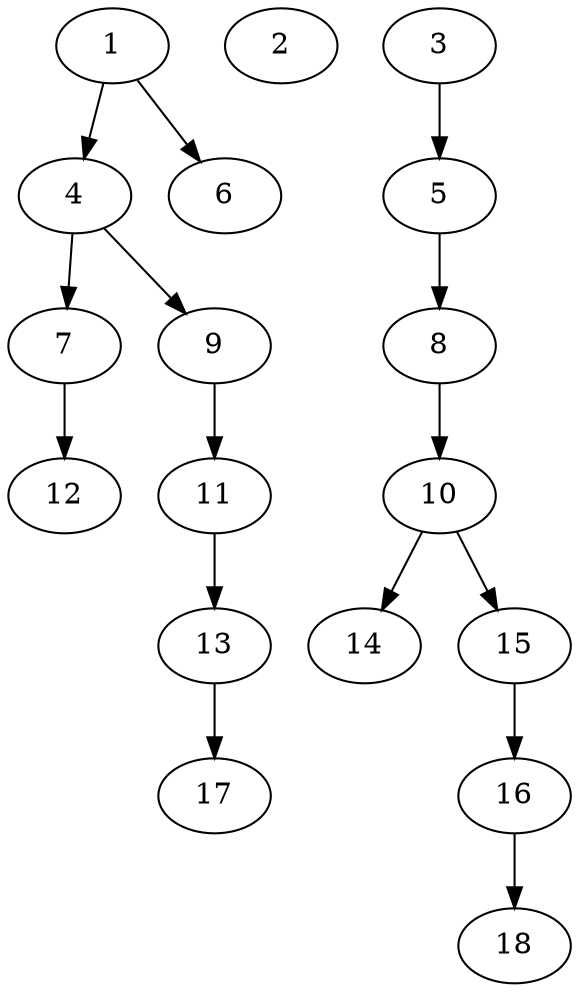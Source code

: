 // DAG (tier=1-easy, mode=compute, n=18, ccr=0.257, fat=0.459, density=0.327, regular=0.771, jump=0.049, mindata=262144, maxdata=2097152)
// DAG automatically generated by daggen at Sun Aug 24 16:33:32 2025
// /home/ermia/Project/Environments/daggen/bin/daggen --dot --ccr 0.257 --fat 0.459 --regular 0.771 --density 0.327 --jump 0.049 --mindata 262144 --maxdata 2097152 -n 18 
digraph G {
  1 [size="137004851489619", alpha="0.20", expect_size="68502425744809"]
  1 -> 4 [size ="16867175432192"]
  1 -> 6 [size ="16867175432192"]
  2 [size="3815605540826906624", alpha="0.10", expect_size="1907802770413453312"]
  3 [size="127162278021948", alpha="0.16", expect_size="63581139010974"]
  3 -> 5 [size ="2593220722688"]
  4 [size="9831047737680628", alpha="0.18", expect_size="4915523868840314"]
  4 -> 7 [size ="7698762432512"]
  4 -> 9 [size ="7698762432512"]
  5 [size="221343005263658", alpha="0.19", expect_size="110671502631829"]
  5 -> 8 [size ="5517363642368"]
  6 [size="99559876645706", alpha="0.16", expect_size="49779938322853"]
  7 [size="36254810949741200", alpha="0.16", expect_size="18127405474870600"]
  7 -> 12 [size ="28400471244800"]
  8 [size="333169990138068992", alpha="0.18", expect_size="166584995069034496"]
  8 -> 10 [size ="3844742316032"]
  9 [size="21801387744746104", alpha="0.04", expect_size="10900693872373052"]
  9 -> 11 [size ="11074648670208"]
  10 [size="1092662200045226", alpha="0.02", expect_size="546331100022613"]
  10 -> 14 [size ="30730792992768"]
  10 -> 15 [size ="30730792992768"]
  11 [size="162657582201388", alpha="0.12", expect_size="81328791100694"]
  11 -> 13 [size ="3631965274112"]
  12 [size="33143900958741", alpha="0.08", expect_size="16571950479370"]
  13 [size="62108819845626336", alpha="0.04", expect_size="31054409922813168"]
  13 -> 17 [size ="26459146027008"]
  14 [size="9182898984845312000", alpha="0.18", expect_size="4591449492422656000"]
  15 [size="795876364648448000", alpha="0.12", expect_size="397938182324224000"]
  15 -> 16 [size ="6870479667200"]
  16 [size="2114383896579886", alpha="0.10", expect_size="1057191948289943"]
  16 -> 18 [size ="33789724065792"]
  17 [size="3741084121619759104", alpha="0.13", expect_size="1870542060809879552"]
  18 [size="779552351417490", alpha="0.02", expect_size="389776175708745"]
}